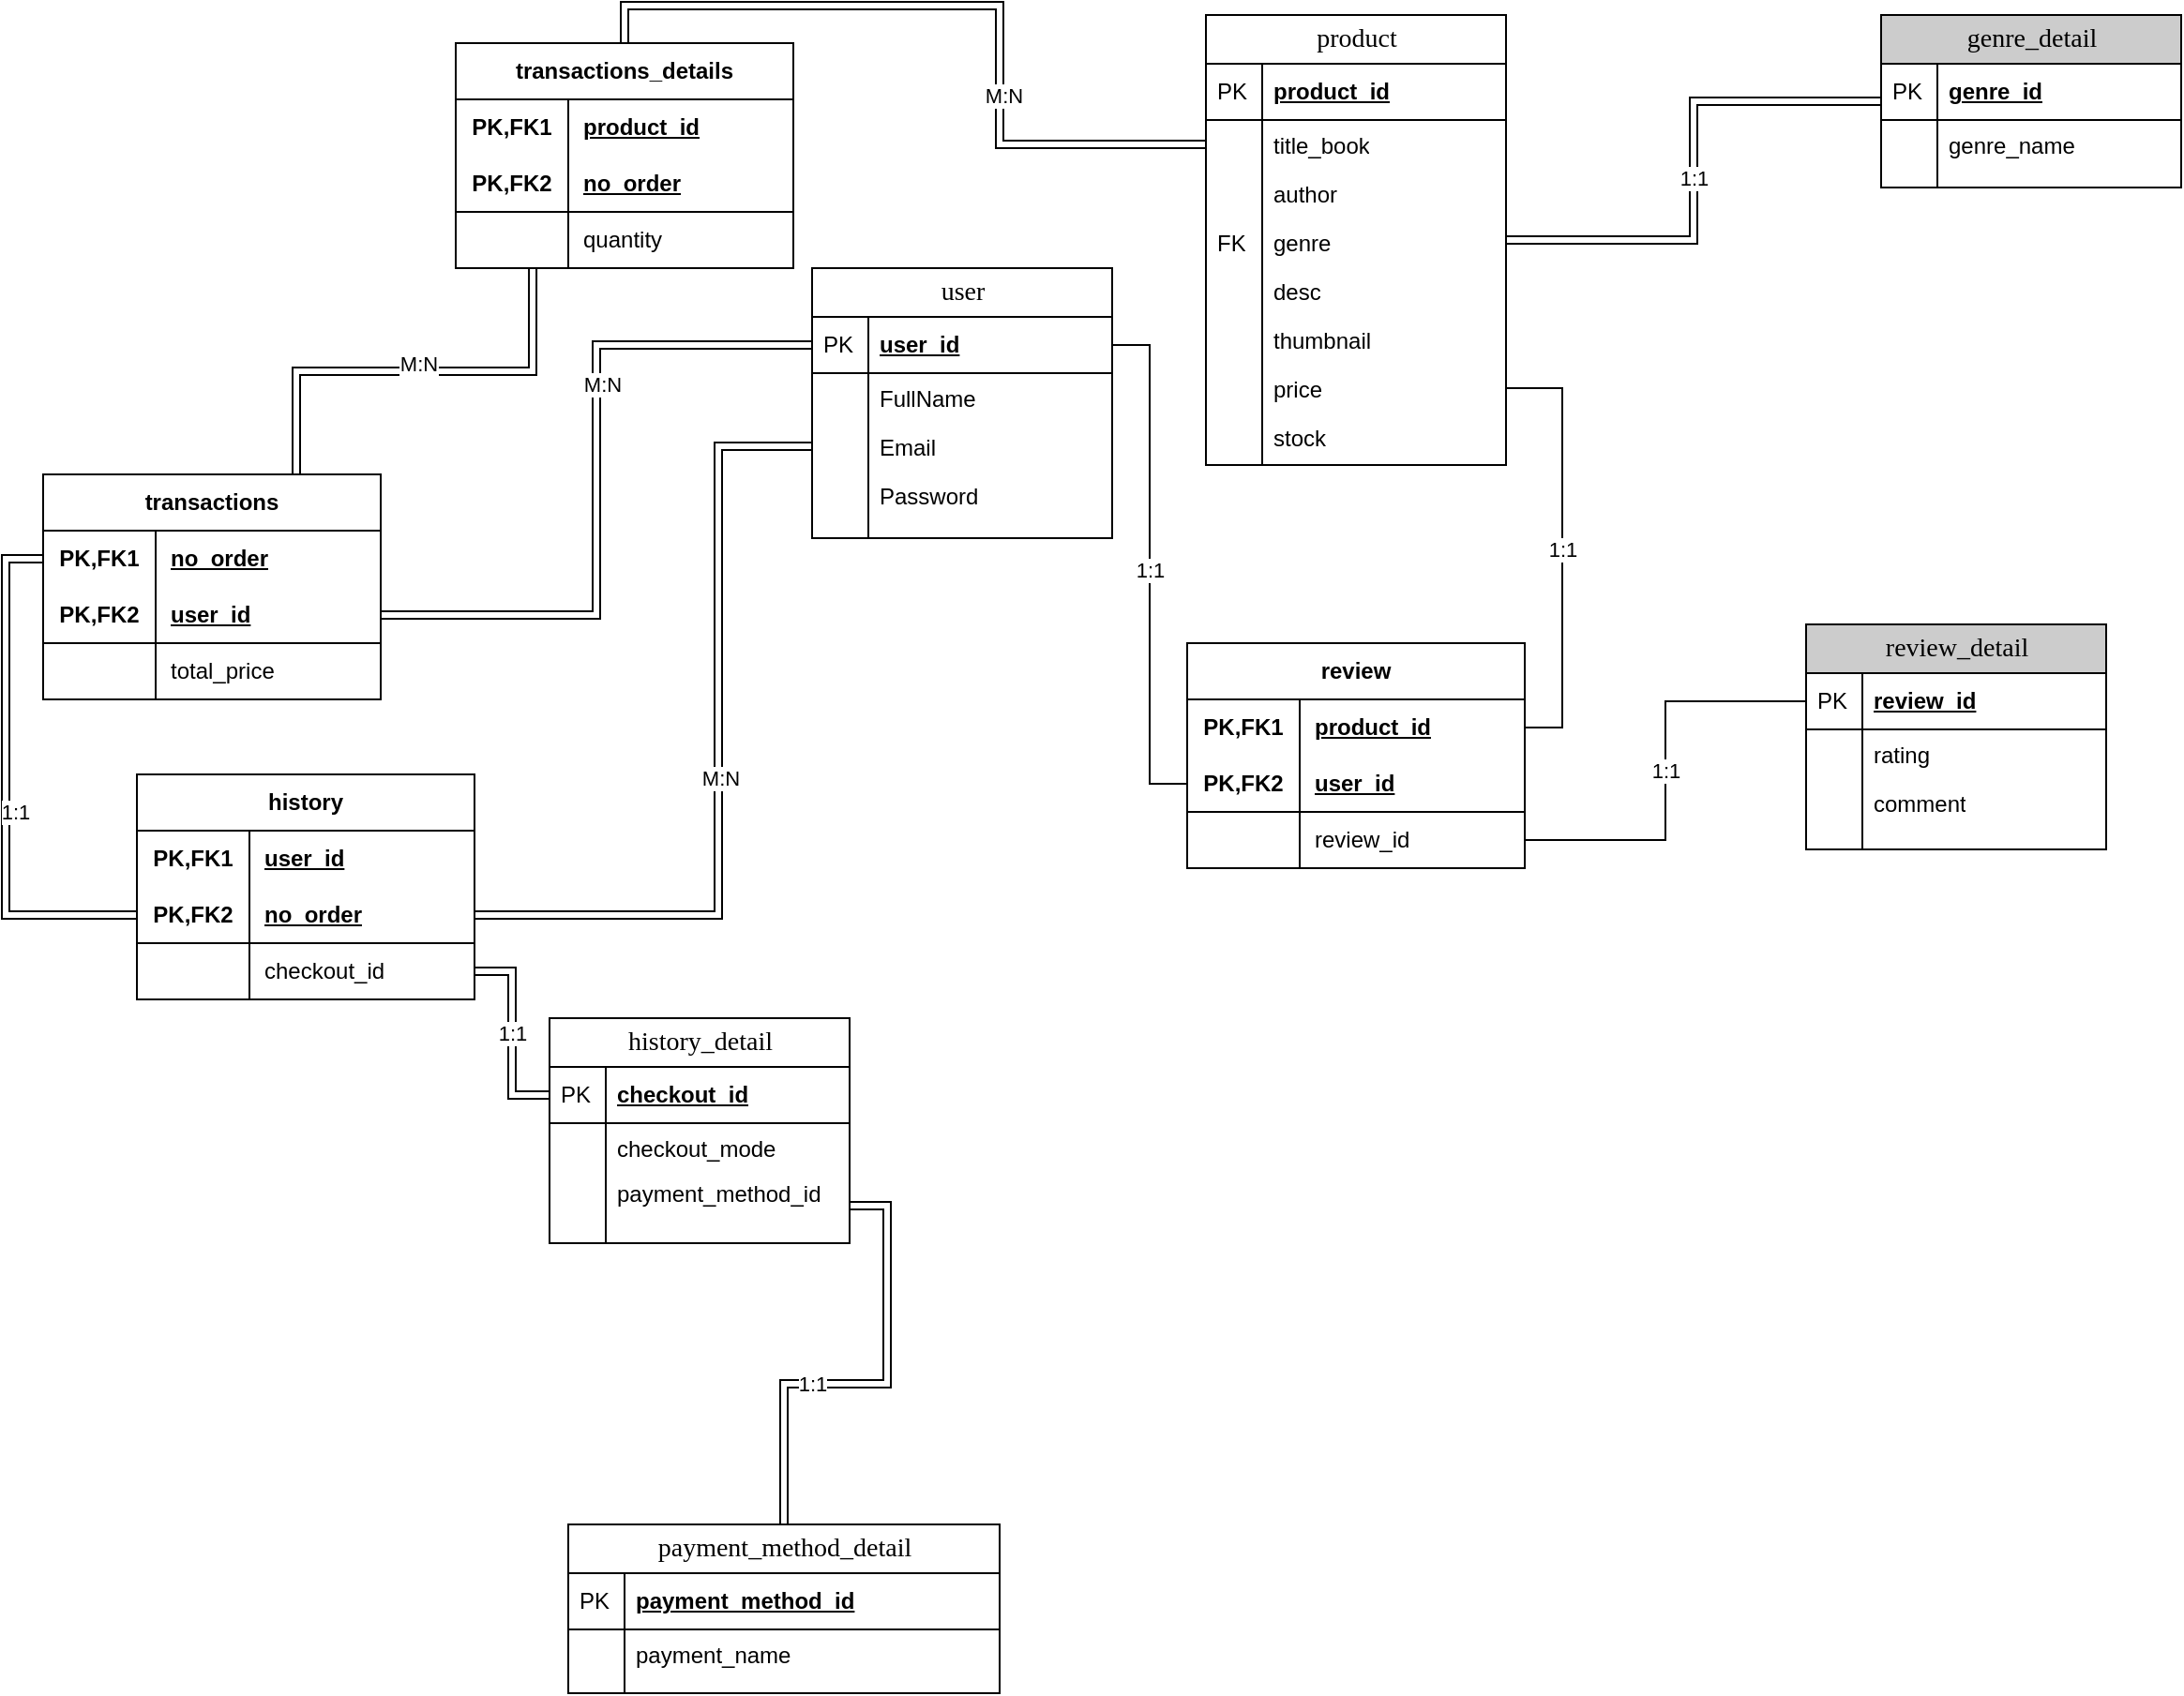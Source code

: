 <mxfile version="21.3.0" type="github">
  <diagram name="Page-1" id="e56a1550-8fbb-45ad-956c-1786394a9013">
    <mxGraphModel dx="1434" dy="796" grid="1" gridSize="10" guides="1" tooltips="1" connect="1" arrows="1" fold="1" page="1" pageScale="1" pageWidth="1654" pageHeight="1169" background="none" math="0" shadow="0">
      <root>
        <mxCell id="0" />
        <mxCell id="1" parent="0" />
        <mxCell id="2e49270ec7c68f3f-80" value="user" style="swimlane;html=1;fontStyle=0;childLayout=stackLayout;horizontal=1;startSize=26;fillColor=#FFFFFF;horizontalStack=0;resizeParent=1;resizeLast=0;collapsible=1;marginBottom=0;swimlaneFillColor=#ffffff;align=center;rounded=0;shadow=0;comic=0;labelBackgroundColor=none;strokeWidth=1;fontFamily=Verdana;fontSize=14" parent="1" vertex="1">
          <mxGeometry x="500" y="260" width="160" height="144" as="geometry">
            <mxRectangle x="60" y="220" width="70" height="30" as="alternateBounds" />
          </mxGeometry>
        </mxCell>
        <mxCell id="2e49270ec7c68f3f-81" value="user_id" style="shape=partialRectangle;top=0;left=0;right=0;bottom=1;html=1;align=left;verticalAlign=middle;fillColor=none;spacingLeft=34;spacingRight=4;whiteSpace=wrap;overflow=hidden;rotatable=0;points=[[0,0.5],[1,0.5]];portConstraint=eastwest;dropTarget=0;fontStyle=5;" parent="2e49270ec7c68f3f-80" vertex="1">
          <mxGeometry y="26" width="160" height="30" as="geometry" />
        </mxCell>
        <mxCell id="2e49270ec7c68f3f-82" value="PK" style="shape=partialRectangle;top=0;left=0;bottom=0;html=1;fillColor=none;align=left;verticalAlign=middle;spacingLeft=4;spacingRight=4;whiteSpace=wrap;overflow=hidden;rotatable=0;points=[];portConstraint=eastwest;part=1;" parent="2e49270ec7c68f3f-81" vertex="1" connectable="0">
          <mxGeometry width="30" height="30" as="geometry" />
        </mxCell>
        <mxCell id="2e49270ec7c68f3f-83" value="FullName" style="shape=partialRectangle;top=0;left=0;right=0;bottom=0;html=1;align=left;verticalAlign=top;fillColor=none;spacingLeft=34;spacingRight=4;whiteSpace=wrap;overflow=hidden;rotatable=0;points=[[0,0.5],[1,0.5]];portConstraint=eastwest;dropTarget=0;" parent="2e49270ec7c68f3f-80" vertex="1">
          <mxGeometry y="56" width="160" height="26" as="geometry" />
        </mxCell>
        <mxCell id="2e49270ec7c68f3f-84" value="" style="shape=partialRectangle;top=0;left=0;bottom=0;html=1;fillColor=none;align=left;verticalAlign=top;spacingLeft=4;spacingRight=4;whiteSpace=wrap;overflow=hidden;rotatable=0;points=[];portConstraint=eastwest;part=1;" parent="2e49270ec7c68f3f-83" vertex="1" connectable="0">
          <mxGeometry width="30" height="26" as="geometry" />
        </mxCell>
        <mxCell id="2e49270ec7c68f3f-85" value="Email" style="shape=partialRectangle;top=0;left=0;right=0;bottom=0;html=1;align=left;verticalAlign=top;fillColor=none;spacingLeft=34;spacingRight=4;whiteSpace=wrap;overflow=hidden;rotatable=0;points=[[0,0.5],[1,0.5]];portConstraint=eastwest;dropTarget=0;" parent="2e49270ec7c68f3f-80" vertex="1">
          <mxGeometry y="82" width="160" height="26" as="geometry" />
        </mxCell>
        <mxCell id="2e49270ec7c68f3f-86" value="" style="shape=partialRectangle;top=0;left=0;bottom=0;html=1;fillColor=none;align=left;verticalAlign=top;spacingLeft=4;spacingRight=4;whiteSpace=wrap;overflow=hidden;rotatable=0;points=[];portConstraint=eastwest;part=1;" parent="2e49270ec7c68f3f-85" vertex="1" connectable="0">
          <mxGeometry width="30" height="26" as="geometry" />
        </mxCell>
        <mxCell id="2e49270ec7c68f3f-87" value="Password" style="shape=partialRectangle;top=0;left=0;right=0;bottom=0;html=1;align=left;verticalAlign=top;fillColor=none;spacingLeft=34;spacingRight=4;whiteSpace=wrap;overflow=hidden;rotatable=0;points=[[0,0.5],[1,0.5]];portConstraint=eastwest;dropTarget=0;" parent="2e49270ec7c68f3f-80" vertex="1">
          <mxGeometry y="108" width="160" height="26" as="geometry" />
        </mxCell>
        <mxCell id="2e49270ec7c68f3f-88" value="" style="shape=partialRectangle;top=0;left=0;bottom=0;html=1;fillColor=none;align=left;verticalAlign=top;spacingLeft=4;spacingRight=4;whiteSpace=wrap;overflow=hidden;rotatable=0;points=[];portConstraint=eastwest;part=1;" parent="2e49270ec7c68f3f-87" vertex="1" connectable="0">
          <mxGeometry width="30" height="26" as="geometry" />
        </mxCell>
        <mxCell id="2e49270ec7c68f3f-89" value="" style="shape=partialRectangle;top=0;left=0;right=0;bottom=0;html=1;align=left;verticalAlign=top;fillColor=none;spacingLeft=34;spacingRight=4;whiteSpace=wrap;overflow=hidden;rotatable=0;points=[[0,0.5],[1,0.5]];portConstraint=eastwest;dropTarget=0;" parent="2e49270ec7c68f3f-80" vertex="1">
          <mxGeometry y="134" width="160" height="10" as="geometry" />
        </mxCell>
        <mxCell id="2e49270ec7c68f3f-90" value="" style="shape=partialRectangle;top=0;left=0;bottom=0;html=1;fillColor=none;align=left;verticalAlign=top;spacingLeft=4;spacingRight=4;whiteSpace=wrap;overflow=hidden;rotatable=0;points=[];portConstraint=eastwest;part=1;" parent="2e49270ec7c68f3f-89" vertex="1" connectable="0">
          <mxGeometry width="30" height="10" as="geometry" />
        </mxCell>
        <mxCell id="NCxB6Pmpi0R0k04pM8CK-123" style="edgeStyle=orthogonalEdgeStyle;rounded=0;orthogonalLoop=1;jettySize=auto;html=1;exitX=1;exitY=0.5;exitDx=0;exitDy=0;entryX=0;entryY=0.5;entryDx=0;entryDy=0;shape=link;" parent="1" source="NCxB6Pmpi0R0k04pM8CK-93" target="NCxB6Pmpi0R0k04pM8CK-112" edge="1">
          <mxGeometry relative="1" as="geometry" />
        </mxCell>
        <mxCell id="NCxB6Pmpi0R0k04pM8CK-124" value="1:1" style="edgeLabel;html=1;align=center;verticalAlign=middle;resizable=0;points=[];" parent="NCxB6Pmpi0R0k04pM8CK-123" vertex="1" connectable="0">
          <mxGeometry x="-0.324" y="-2" relative="1" as="geometry">
            <mxPoint x="7" y="-35" as="offset" />
          </mxGeometry>
        </mxCell>
        <mxCell id="NCxB6Pmpi0R0k04pM8CK-93" value="product" style="swimlane;html=1;fontStyle=0;childLayout=stackLayout;horizontal=1;startSize=26;fillColor=#FFFFFF;horizontalStack=0;resizeParent=1;resizeLast=0;collapsible=1;marginBottom=0;swimlaneFillColor=#ffffff;align=center;rounded=0;shadow=0;comic=0;labelBackgroundColor=none;strokeWidth=1;fontFamily=Verdana;fontSize=14" parent="1" vertex="1">
          <mxGeometry x="710" y="125" width="160" height="240" as="geometry">
            <mxRectangle x="350" y="30" width="70" height="30" as="alternateBounds" />
          </mxGeometry>
        </mxCell>
        <mxCell id="NCxB6Pmpi0R0k04pM8CK-94" value="product_id" style="shape=partialRectangle;top=0;left=0;right=0;bottom=1;html=1;align=left;verticalAlign=middle;fillColor=none;spacingLeft=34;spacingRight=4;whiteSpace=wrap;overflow=hidden;rotatable=0;points=[[0,0.5],[1,0.5]];portConstraint=eastwest;dropTarget=0;fontStyle=5;" parent="NCxB6Pmpi0R0k04pM8CK-93" vertex="1">
          <mxGeometry y="26" width="160" height="30" as="geometry" />
        </mxCell>
        <mxCell id="NCxB6Pmpi0R0k04pM8CK-95" value="PK" style="shape=partialRectangle;top=0;left=0;bottom=0;html=1;fillColor=none;align=left;verticalAlign=middle;spacingLeft=4;spacingRight=4;whiteSpace=wrap;overflow=hidden;rotatable=0;points=[];portConstraint=eastwest;part=1;" parent="NCxB6Pmpi0R0k04pM8CK-94" vertex="1" connectable="0">
          <mxGeometry width="30" height="30" as="geometry" />
        </mxCell>
        <mxCell id="NCxB6Pmpi0R0k04pM8CK-96" value="title_book" style="shape=partialRectangle;top=0;left=0;right=0;bottom=0;html=1;align=left;verticalAlign=top;fillColor=none;spacingLeft=34;spacingRight=4;whiteSpace=wrap;overflow=hidden;rotatable=0;points=[[0,0.5],[1,0.5]];portConstraint=eastwest;dropTarget=0;" parent="NCxB6Pmpi0R0k04pM8CK-93" vertex="1">
          <mxGeometry y="56" width="160" height="26" as="geometry" />
        </mxCell>
        <mxCell id="NCxB6Pmpi0R0k04pM8CK-97" value="" style="shape=partialRectangle;top=0;left=0;bottom=0;html=1;fillColor=none;align=left;verticalAlign=top;spacingLeft=4;spacingRight=4;whiteSpace=wrap;overflow=hidden;rotatable=0;points=[];portConstraint=eastwest;part=1;" parent="NCxB6Pmpi0R0k04pM8CK-96" vertex="1" connectable="0">
          <mxGeometry width="30" height="26" as="geometry" />
        </mxCell>
        <mxCell id="NCxB6Pmpi0R0k04pM8CK-98" value="author" style="shape=partialRectangle;top=0;left=0;right=0;bottom=0;html=1;align=left;verticalAlign=top;fillColor=none;spacingLeft=34;spacingRight=4;whiteSpace=wrap;overflow=hidden;rotatable=0;points=[[0,0.5],[1,0.5]];portConstraint=eastwest;dropTarget=0;" parent="NCxB6Pmpi0R0k04pM8CK-93" vertex="1">
          <mxGeometry y="82" width="160" height="26" as="geometry" />
        </mxCell>
        <mxCell id="NCxB6Pmpi0R0k04pM8CK-99" value="" style="shape=partialRectangle;top=0;left=0;bottom=0;html=1;fillColor=none;align=left;verticalAlign=top;spacingLeft=4;spacingRight=4;whiteSpace=wrap;overflow=hidden;rotatable=0;points=[];portConstraint=eastwest;part=1;" parent="NCxB6Pmpi0R0k04pM8CK-98" vertex="1" connectable="0">
          <mxGeometry width="30" height="26" as="geometry" />
        </mxCell>
        <mxCell id="NCxB6Pmpi0R0k04pM8CK-100" value="genre" style="shape=partialRectangle;top=0;left=0;right=0;bottom=0;html=1;align=left;verticalAlign=top;fillColor=none;spacingLeft=34;spacingRight=4;whiteSpace=wrap;overflow=hidden;rotatable=0;points=[[0,0.5],[1,0.5]];portConstraint=eastwest;dropTarget=0;" parent="NCxB6Pmpi0R0k04pM8CK-93" vertex="1">
          <mxGeometry y="108" width="160" height="26" as="geometry" />
        </mxCell>
        <mxCell id="NCxB6Pmpi0R0k04pM8CK-101" value="FK" style="shape=partialRectangle;top=0;left=0;bottom=0;html=1;fillColor=none;align=left;verticalAlign=top;spacingLeft=4;spacingRight=4;whiteSpace=wrap;overflow=hidden;rotatable=0;points=[];portConstraint=eastwest;part=1;" parent="NCxB6Pmpi0R0k04pM8CK-100" vertex="1" connectable="0">
          <mxGeometry width="30" height="26" as="geometry" />
        </mxCell>
        <mxCell id="NCxB6Pmpi0R0k04pM8CK-104" value="desc" style="shape=partialRectangle;top=0;left=0;right=0;bottom=0;html=1;align=left;verticalAlign=top;fillColor=none;spacingLeft=34;spacingRight=4;whiteSpace=wrap;overflow=hidden;rotatable=0;points=[[0,0.5],[1,0.5]];portConstraint=eastwest;dropTarget=0;" parent="NCxB6Pmpi0R0k04pM8CK-93" vertex="1">
          <mxGeometry y="134" width="160" height="26" as="geometry" />
        </mxCell>
        <mxCell id="NCxB6Pmpi0R0k04pM8CK-105" value="" style="shape=partialRectangle;top=0;left=0;bottom=0;html=1;fillColor=none;align=left;verticalAlign=top;spacingLeft=4;spacingRight=4;whiteSpace=wrap;overflow=hidden;rotatable=0;points=[];portConstraint=eastwest;part=1;" parent="NCxB6Pmpi0R0k04pM8CK-104" vertex="1" connectable="0">
          <mxGeometry width="30" height="26" as="geometry" />
        </mxCell>
        <mxCell id="NCxB6Pmpi0R0k04pM8CK-106" value="thumbnail" style="shape=partialRectangle;top=0;left=0;right=0;bottom=0;html=1;align=left;verticalAlign=top;fillColor=none;spacingLeft=34;spacingRight=4;whiteSpace=wrap;overflow=hidden;rotatable=0;points=[[0,0.5],[1,0.5]];portConstraint=eastwest;dropTarget=0;" parent="NCxB6Pmpi0R0k04pM8CK-93" vertex="1">
          <mxGeometry y="160" width="160" height="26" as="geometry" />
        </mxCell>
        <mxCell id="NCxB6Pmpi0R0k04pM8CK-107" value="" style="shape=partialRectangle;top=0;left=0;bottom=0;html=1;fillColor=none;align=left;verticalAlign=top;spacingLeft=4;spacingRight=4;whiteSpace=wrap;overflow=hidden;rotatable=0;points=[];portConstraint=eastwest;part=1;" parent="NCxB6Pmpi0R0k04pM8CK-106" vertex="1" connectable="0">
          <mxGeometry width="30" height="26" as="geometry" />
        </mxCell>
        <mxCell id="NCxB6Pmpi0R0k04pM8CK-108" value="price" style="shape=partialRectangle;top=0;left=0;right=0;bottom=0;html=1;align=left;verticalAlign=top;fillColor=none;spacingLeft=34;spacingRight=4;whiteSpace=wrap;overflow=hidden;rotatable=0;points=[[0,0.5],[1,0.5]];portConstraint=eastwest;dropTarget=0;" parent="NCxB6Pmpi0R0k04pM8CK-93" vertex="1">
          <mxGeometry y="186" width="160" height="26" as="geometry" />
        </mxCell>
        <mxCell id="NCxB6Pmpi0R0k04pM8CK-109" value="" style="shape=partialRectangle;top=0;left=0;bottom=0;html=1;fillColor=none;align=left;verticalAlign=top;spacingLeft=4;spacingRight=4;whiteSpace=wrap;overflow=hidden;rotatable=0;points=[];portConstraint=eastwest;part=1;" parent="NCxB6Pmpi0R0k04pM8CK-108" vertex="1" connectable="0">
          <mxGeometry width="30" height="26" as="geometry" />
        </mxCell>
        <mxCell id="NCxB6Pmpi0R0k04pM8CK-110" value="stock" style="shape=partialRectangle;top=0;left=0;right=0;bottom=0;html=1;align=left;verticalAlign=top;fillColor=none;spacingLeft=34;spacingRight=4;whiteSpace=wrap;overflow=hidden;rotatable=0;points=[[0,0.5],[1,0.5]];portConstraint=eastwest;dropTarget=0;" parent="NCxB6Pmpi0R0k04pM8CK-93" vertex="1">
          <mxGeometry y="212" width="160" height="26" as="geometry" />
        </mxCell>
        <mxCell id="NCxB6Pmpi0R0k04pM8CK-111" value="" style="shape=partialRectangle;top=0;left=0;bottom=0;html=1;fillColor=none;align=left;verticalAlign=top;spacingLeft=4;spacingRight=4;whiteSpace=wrap;overflow=hidden;rotatable=0;points=[];portConstraint=eastwest;part=1;" parent="NCxB6Pmpi0R0k04pM8CK-110" vertex="1" connectable="0">
          <mxGeometry width="30" height="26" as="geometry" />
        </mxCell>
        <mxCell id="NCxB6Pmpi0R0k04pM8CK-102" value="" style="shape=partialRectangle;top=0;left=0;right=0;bottom=0;html=1;align=left;verticalAlign=top;fillColor=none;spacingLeft=34;spacingRight=4;whiteSpace=wrap;overflow=hidden;rotatable=0;points=[[0,0.5],[1,0.5]];portConstraint=eastwest;dropTarget=0;" parent="NCxB6Pmpi0R0k04pM8CK-93" vertex="1">
          <mxGeometry y="238" width="160" height="2" as="geometry" />
        </mxCell>
        <mxCell id="NCxB6Pmpi0R0k04pM8CK-103" value="" style="shape=partialRectangle;top=0;left=0;bottom=0;html=1;fillColor=none;align=left;verticalAlign=top;spacingLeft=4;spacingRight=4;whiteSpace=wrap;overflow=hidden;rotatable=0;points=[];portConstraint=eastwest;part=1;" parent="NCxB6Pmpi0R0k04pM8CK-102" vertex="1" connectable="0">
          <mxGeometry width="30" height="2.0" as="geometry" />
        </mxCell>
        <mxCell id="NCxB6Pmpi0R0k04pM8CK-112" value="genre_detail" style="swimlane;html=1;fontStyle=0;childLayout=stackLayout;horizontal=1;startSize=26;fillColor=#CCCCCC;horizontalStack=0;resizeParent=1;resizeLast=0;collapsible=1;marginBottom=0;swimlaneFillColor=#ffffff;align=center;rounded=0;shadow=0;comic=0;labelBackgroundColor=none;strokeWidth=1;fontFamily=Verdana;fontSize=14" parent="1" vertex="1">
          <mxGeometry x="1070" y="125" width="160" height="92" as="geometry">
            <mxRectangle x="710" y="30" width="160" height="30" as="alternateBounds" />
          </mxGeometry>
        </mxCell>
        <mxCell id="NCxB6Pmpi0R0k04pM8CK-113" value="genre_id" style="shape=partialRectangle;top=0;left=0;right=0;bottom=1;html=1;align=left;verticalAlign=middle;fillColor=none;spacingLeft=34;spacingRight=4;whiteSpace=wrap;overflow=hidden;rotatable=0;points=[[0,0.5],[1,0.5]];portConstraint=eastwest;dropTarget=0;fontStyle=5;" parent="NCxB6Pmpi0R0k04pM8CK-112" vertex="1">
          <mxGeometry y="26" width="160" height="30" as="geometry" />
        </mxCell>
        <mxCell id="NCxB6Pmpi0R0k04pM8CK-114" value="PK" style="shape=partialRectangle;top=0;left=0;bottom=0;html=1;fillColor=none;align=left;verticalAlign=middle;spacingLeft=4;spacingRight=4;whiteSpace=wrap;overflow=hidden;rotatable=0;points=[];portConstraint=eastwest;part=1;" parent="NCxB6Pmpi0R0k04pM8CK-113" vertex="1" connectable="0">
          <mxGeometry width="30" height="30" as="geometry" />
        </mxCell>
        <mxCell id="NCxB6Pmpi0R0k04pM8CK-115" value="genre_name" style="shape=partialRectangle;top=0;left=0;right=0;bottom=0;html=1;align=left;verticalAlign=top;fillColor=none;spacingLeft=34;spacingRight=4;whiteSpace=wrap;overflow=hidden;rotatable=0;points=[[0,0.5],[1,0.5]];portConstraint=eastwest;dropTarget=0;" parent="NCxB6Pmpi0R0k04pM8CK-112" vertex="1">
          <mxGeometry y="56" width="160" height="26" as="geometry" />
        </mxCell>
        <mxCell id="NCxB6Pmpi0R0k04pM8CK-116" value="" style="shape=partialRectangle;top=0;left=0;bottom=0;html=1;fillColor=none;align=left;verticalAlign=top;spacingLeft=4;spacingRight=4;whiteSpace=wrap;overflow=hidden;rotatable=0;points=[];portConstraint=eastwest;part=1;" parent="NCxB6Pmpi0R0k04pM8CK-115" vertex="1" connectable="0">
          <mxGeometry width="30" height="26" as="geometry" />
        </mxCell>
        <mxCell id="NCxB6Pmpi0R0k04pM8CK-121" value="" style="shape=partialRectangle;top=0;left=0;right=0;bottom=0;html=1;align=left;verticalAlign=top;fillColor=none;spacingLeft=34;spacingRight=4;whiteSpace=wrap;overflow=hidden;rotatable=0;points=[[0,0.5],[1,0.5]];portConstraint=eastwest;dropTarget=0;" parent="NCxB6Pmpi0R0k04pM8CK-112" vertex="1">
          <mxGeometry y="82" width="160" height="10" as="geometry" />
        </mxCell>
        <mxCell id="NCxB6Pmpi0R0k04pM8CK-122" value="" style="shape=partialRectangle;top=0;left=0;bottom=0;html=1;fillColor=none;align=left;verticalAlign=top;spacingLeft=4;spacingRight=4;whiteSpace=wrap;overflow=hidden;rotatable=0;points=[];portConstraint=eastwest;part=1;" parent="NCxB6Pmpi0R0k04pM8CK-121" vertex="1" connectable="0">
          <mxGeometry width="30" height="10" as="geometry" />
        </mxCell>
        <mxCell id="NCxB6Pmpi0R0k04pM8CK-249" style="edgeStyle=orthogonalEdgeStyle;rounded=0;orthogonalLoop=1;jettySize=auto;html=1;exitX=0.75;exitY=0;exitDx=0;exitDy=0;entryX=0.228;entryY=1;entryDx=0;entryDy=0;entryPerimeter=0;shape=link;" parent="1" source="NCxB6Pmpi0R0k04pM8CK-138" target="NCxB6Pmpi0R0k04pM8CK-158" edge="1">
          <mxGeometry relative="1" as="geometry" />
        </mxCell>
        <mxCell id="NCxB6Pmpi0R0k04pM8CK-253" value="M:N" style="edgeLabel;html=1;align=center;verticalAlign=middle;resizable=0;points=[];" parent="NCxB6Pmpi0R0k04pM8CK-249" vertex="1" connectable="0">
          <mxGeometry x="0.305" y="-2" relative="1" as="geometry">
            <mxPoint x="-34" y="-6" as="offset" />
          </mxGeometry>
        </mxCell>
        <mxCell id="NCxB6Pmpi0R0k04pM8CK-138" value="transactions" style="shape=table;startSize=30;container=1;collapsible=1;childLayout=tableLayout;fixedRows=1;rowLines=0;fontStyle=1;align=center;resizeLast=1;html=1;whiteSpace=wrap;" parent="1" vertex="1">
          <mxGeometry x="90" y="370" width="180" height="120" as="geometry" />
        </mxCell>
        <mxCell id="NCxB6Pmpi0R0k04pM8CK-139" value="" style="shape=tableRow;horizontal=0;startSize=0;swimlaneHead=0;swimlaneBody=0;fillColor=none;collapsible=0;dropTarget=0;points=[[0,0.5],[1,0.5]];portConstraint=eastwest;top=0;left=0;right=0;bottom=0;html=1;" parent="NCxB6Pmpi0R0k04pM8CK-138" vertex="1">
          <mxGeometry y="30" width="180" height="30" as="geometry" />
        </mxCell>
        <mxCell id="NCxB6Pmpi0R0k04pM8CK-140" value="PK,FK1" style="shape=partialRectangle;connectable=0;fillColor=none;top=0;left=0;bottom=0;right=0;fontStyle=1;overflow=hidden;html=1;whiteSpace=wrap;" parent="NCxB6Pmpi0R0k04pM8CK-139" vertex="1">
          <mxGeometry width="60" height="30" as="geometry">
            <mxRectangle width="60" height="30" as="alternateBounds" />
          </mxGeometry>
        </mxCell>
        <mxCell id="NCxB6Pmpi0R0k04pM8CK-141" value="no_order" style="shape=partialRectangle;connectable=0;fillColor=none;top=0;left=0;bottom=0;right=0;align=left;spacingLeft=6;fontStyle=5;overflow=hidden;html=1;whiteSpace=wrap;" parent="NCxB6Pmpi0R0k04pM8CK-139" vertex="1">
          <mxGeometry x="60" width="120" height="30" as="geometry">
            <mxRectangle width="120" height="30" as="alternateBounds" />
          </mxGeometry>
        </mxCell>
        <mxCell id="NCxB6Pmpi0R0k04pM8CK-142" value="" style="shape=tableRow;horizontal=0;startSize=0;swimlaneHead=0;swimlaneBody=0;fillColor=none;collapsible=0;dropTarget=0;points=[[0,0.5],[1,0.5]];portConstraint=eastwest;top=0;left=0;right=0;bottom=1;html=1;" parent="NCxB6Pmpi0R0k04pM8CK-138" vertex="1">
          <mxGeometry y="60" width="180" height="30" as="geometry" />
        </mxCell>
        <mxCell id="NCxB6Pmpi0R0k04pM8CK-143" value="PK,FK2" style="shape=partialRectangle;connectable=0;fillColor=none;top=0;left=0;bottom=0;right=0;fontStyle=1;overflow=hidden;html=1;whiteSpace=wrap;" parent="NCxB6Pmpi0R0k04pM8CK-142" vertex="1">
          <mxGeometry width="60" height="30" as="geometry">
            <mxRectangle width="60" height="30" as="alternateBounds" />
          </mxGeometry>
        </mxCell>
        <mxCell id="NCxB6Pmpi0R0k04pM8CK-144" value="user_id" style="shape=partialRectangle;connectable=0;fillColor=none;top=0;left=0;bottom=0;right=0;align=left;spacingLeft=6;fontStyle=5;overflow=hidden;html=1;whiteSpace=wrap;" parent="NCxB6Pmpi0R0k04pM8CK-142" vertex="1">
          <mxGeometry x="60" width="120" height="30" as="geometry">
            <mxRectangle width="120" height="30" as="alternateBounds" />
          </mxGeometry>
        </mxCell>
        <mxCell id="NCxB6Pmpi0R0k04pM8CK-145" value="" style="shape=tableRow;horizontal=0;startSize=0;swimlaneHead=0;swimlaneBody=0;fillColor=none;collapsible=0;dropTarget=0;points=[[0,0.5],[1,0.5]];portConstraint=eastwest;top=0;left=0;right=0;bottom=0;html=1;" parent="NCxB6Pmpi0R0k04pM8CK-138" vertex="1">
          <mxGeometry y="90" width="180" height="30" as="geometry" />
        </mxCell>
        <mxCell id="NCxB6Pmpi0R0k04pM8CK-146" value="" style="shape=partialRectangle;connectable=0;fillColor=none;top=0;left=0;bottom=0;right=0;editable=1;overflow=hidden;html=1;whiteSpace=wrap;" parent="NCxB6Pmpi0R0k04pM8CK-145" vertex="1">
          <mxGeometry width="60" height="30" as="geometry">
            <mxRectangle width="60" height="30" as="alternateBounds" />
          </mxGeometry>
        </mxCell>
        <mxCell id="NCxB6Pmpi0R0k04pM8CK-147" value="total_price" style="shape=partialRectangle;connectable=0;fillColor=none;top=0;left=0;bottom=0;right=0;align=left;spacingLeft=6;overflow=hidden;html=1;whiteSpace=wrap;" parent="NCxB6Pmpi0R0k04pM8CK-145" vertex="1">
          <mxGeometry x="60" width="120" height="30" as="geometry">
            <mxRectangle width="120" height="30" as="alternateBounds" />
          </mxGeometry>
        </mxCell>
        <mxCell id="NCxB6Pmpi0R0k04pM8CK-151" value="transactions_details" style="shape=table;startSize=30;container=1;collapsible=1;childLayout=tableLayout;fixedRows=1;rowLines=0;fontStyle=1;align=center;resizeLast=1;html=1;whiteSpace=wrap;" parent="1" vertex="1">
          <mxGeometry x="310" y="140" width="180" height="120" as="geometry" />
        </mxCell>
        <mxCell id="NCxB6Pmpi0R0k04pM8CK-152" value="" style="shape=tableRow;horizontal=0;startSize=0;swimlaneHead=0;swimlaneBody=0;fillColor=none;collapsible=0;dropTarget=0;points=[[0,0.5],[1,0.5]];portConstraint=eastwest;top=0;left=0;right=0;bottom=0;html=1;" parent="NCxB6Pmpi0R0k04pM8CK-151" vertex="1">
          <mxGeometry y="30" width="180" height="30" as="geometry" />
        </mxCell>
        <mxCell id="NCxB6Pmpi0R0k04pM8CK-153" value="PK,FK1" style="shape=partialRectangle;connectable=0;fillColor=none;top=0;left=0;bottom=0;right=0;fontStyle=1;overflow=hidden;html=1;whiteSpace=wrap;" parent="NCxB6Pmpi0R0k04pM8CK-152" vertex="1">
          <mxGeometry width="60" height="30" as="geometry">
            <mxRectangle width="60" height="30" as="alternateBounds" />
          </mxGeometry>
        </mxCell>
        <mxCell id="NCxB6Pmpi0R0k04pM8CK-154" value="product_id" style="shape=partialRectangle;connectable=0;fillColor=none;top=0;left=0;bottom=0;right=0;align=left;spacingLeft=6;fontStyle=5;overflow=hidden;html=1;whiteSpace=wrap;" parent="NCxB6Pmpi0R0k04pM8CK-152" vertex="1">
          <mxGeometry x="60" width="120" height="30" as="geometry">
            <mxRectangle width="120" height="30" as="alternateBounds" />
          </mxGeometry>
        </mxCell>
        <mxCell id="NCxB6Pmpi0R0k04pM8CK-155" value="" style="shape=tableRow;horizontal=0;startSize=0;swimlaneHead=0;swimlaneBody=0;fillColor=none;collapsible=0;dropTarget=0;points=[[0,0.5],[1,0.5]];portConstraint=eastwest;top=0;left=0;right=0;bottom=1;html=1;" parent="NCxB6Pmpi0R0k04pM8CK-151" vertex="1">
          <mxGeometry y="60" width="180" height="30" as="geometry" />
        </mxCell>
        <mxCell id="NCxB6Pmpi0R0k04pM8CK-156" value="PK,FK2" style="shape=partialRectangle;connectable=0;fillColor=none;top=0;left=0;bottom=0;right=0;fontStyle=1;overflow=hidden;html=1;whiteSpace=wrap;" parent="NCxB6Pmpi0R0k04pM8CK-155" vertex="1">
          <mxGeometry width="60" height="30" as="geometry">
            <mxRectangle width="60" height="30" as="alternateBounds" />
          </mxGeometry>
        </mxCell>
        <mxCell id="NCxB6Pmpi0R0k04pM8CK-157" value="no_order" style="shape=partialRectangle;connectable=0;fillColor=none;top=0;left=0;bottom=0;right=0;align=left;spacingLeft=6;fontStyle=5;overflow=hidden;html=1;whiteSpace=wrap;" parent="NCxB6Pmpi0R0k04pM8CK-155" vertex="1">
          <mxGeometry x="60" width="120" height="30" as="geometry">
            <mxRectangle width="120" height="30" as="alternateBounds" />
          </mxGeometry>
        </mxCell>
        <mxCell id="NCxB6Pmpi0R0k04pM8CK-158" value="" style="shape=tableRow;horizontal=0;startSize=0;swimlaneHead=0;swimlaneBody=0;fillColor=none;collapsible=0;dropTarget=0;points=[[0,0.5],[1,0.5]];portConstraint=eastwest;top=0;left=0;right=0;bottom=0;html=1;" parent="NCxB6Pmpi0R0k04pM8CK-151" vertex="1">
          <mxGeometry y="90" width="180" height="30" as="geometry" />
        </mxCell>
        <mxCell id="NCxB6Pmpi0R0k04pM8CK-159" value="" style="shape=partialRectangle;connectable=0;fillColor=none;top=0;left=0;bottom=0;right=0;editable=1;overflow=hidden;html=1;whiteSpace=wrap;" parent="NCxB6Pmpi0R0k04pM8CK-158" vertex="1">
          <mxGeometry width="60" height="30" as="geometry">
            <mxRectangle width="60" height="30" as="alternateBounds" />
          </mxGeometry>
        </mxCell>
        <mxCell id="NCxB6Pmpi0R0k04pM8CK-160" value="quantity" style="shape=partialRectangle;connectable=0;fillColor=none;top=0;left=0;bottom=0;right=0;align=left;spacingLeft=6;overflow=hidden;html=1;whiteSpace=wrap;" parent="NCxB6Pmpi0R0k04pM8CK-158" vertex="1">
          <mxGeometry x="60" width="120" height="30" as="geometry">
            <mxRectangle width="120" height="30" as="alternateBounds" />
          </mxGeometry>
        </mxCell>
        <mxCell id="NCxB6Pmpi0R0k04pM8CK-164" value="review" style="shape=table;startSize=30;container=1;collapsible=1;childLayout=tableLayout;fixedRows=1;rowLines=0;fontStyle=1;align=center;resizeLast=1;html=1;whiteSpace=wrap;" parent="1" vertex="1">
          <mxGeometry x="700" y="460" width="180" height="120" as="geometry">
            <mxRectangle x="700" y="800" width="80" height="30" as="alternateBounds" />
          </mxGeometry>
        </mxCell>
        <mxCell id="NCxB6Pmpi0R0k04pM8CK-165" value="" style="shape=tableRow;horizontal=0;startSize=0;swimlaneHead=0;swimlaneBody=0;fillColor=none;collapsible=0;dropTarget=0;points=[[0,0.5],[1,0.5]];portConstraint=eastwest;top=0;left=0;right=0;bottom=0;html=1;" parent="NCxB6Pmpi0R0k04pM8CK-164" vertex="1">
          <mxGeometry y="30" width="180" height="30" as="geometry" />
        </mxCell>
        <mxCell id="NCxB6Pmpi0R0k04pM8CK-166" value="PK,FK1" style="shape=partialRectangle;connectable=0;fillColor=none;top=0;left=0;bottom=0;right=0;fontStyle=1;overflow=hidden;html=1;whiteSpace=wrap;" parent="NCxB6Pmpi0R0k04pM8CK-165" vertex="1">
          <mxGeometry width="60" height="30" as="geometry">
            <mxRectangle width="60" height="30" as="alternateBounds" />
          </mxGeometry>
        </mxCell>
        <mxCell id="NCxB6Pmpi0R0k04pM8CK-167" value="product_id" style="shape=partialRectangle;connectable=0;fillColor=none;top=0;left=0;bottom=0;right=0;align=left;spacingLeft=6;fontStyle=5;overflow=hidden;html=1;whiteSpace=wrap;" parent="NCxB6Pmpi0R0k04pM8CK-165" vertex="1">
          <mxGeometry x="60" width="120" height="30" as="geometry">
            <mxRectangle width="120" height="30" as="alternateBounds" />
          </mxGeometry>
        </mxCell>
        <mxCell id="NCxB6Pmpi0R0k04pM8CK-168" value="" style="shape=tableRow;horizontal=0;startSize=0;swimlaneHead=0;swimlaneBody=0;fillColor=none;collapsible=0;dropTarget=0;points=[[0,0.5],[1,0.5]];portConstraint=eastwest;top=0;left=0;right=0;bottom=1;html=1;" parent="NCxB6Pmpi0R0k04pM8CK-164" vertex="1">
          <mxGeometry y="60" width="180" height="30" as="geometry" />
        </mxCell>
        <mxCell id="NCxB6Pmpi0R0k04pM8CK-169" value="PK,FK2" style="shape=partialRectangle;connectable=0;fillColor=none;top=0;left=0;bottom=0;right=0;fontStyle=1;overflow=hidden;html=1;whiteSpace=wrap;" parent="NCxB6Pmpi0R0k04pM8CK-168" vertex="1">
          <mxGeometry width="60" height="30" as="geometry">
            <mxRectangle width="60" height="30" as="alternateBounds" />
          </mxGeometry>
        </mxCell>
        <mxCell id="NCxB6Pmpi0R0k04pM8CK-170" value="user_id" style="shape=partialRectangle;connectable=0;fillColor=none;top=0;left=0;bottom=0;right=0;align=left;spacingLeft=6;fontStyle=5;overflow=hidden;html=1;whiteSpace=wrap;" parent="NCxB6Pmpi0R0k04pM8CK-168" vertex="1">
          <mxGeometry x="60" width="120" height="30" as="geometry">
            <mxRectangle width="120" height="30" as="alternateBounds" />
          </mxGeometry>
        </mxCell>
        <mxCell id="NCxB6Pmpi0R0k04pM8CK-171" value="" style="shape=tableRow;horizontal=0;startSize=0;swimlaneHead=0;swimlaneBody=0;fillColor=none;collapsible=0;dropTarget=0;points=[[0,0.5],[1,0.5]];portConstraint=eastwest;top=0;left=0;right=0;bottom=0;html=1;" parent="NCxB6Pmpi0R0k04pM8CK-164" vertex="1">
          <mxGeometry y="90" width="180" height="30" as="geometry" />
        </mxCell>
        <mxCell id="NCxB6Pmpi0R0k04pM8CK-172" value="" style="shape=partialRectangle;connectable=0;fillColor=none;top=0;left=0;bottom=0;right=0;editable=1;overflow=hidden;html=1;whiteSpace=wrap;" parent="NCxB6Pmpi0R0k04pM8CK-171" vertex="1">
          <mxGeometry width="60" height="30" as="geometry">
            <mxRectangle width="60" height="30" as="alternateBounds" />
          </mxGeometry>
        </mxCell>
        <mxCell id="NCxB6Pmpi0R0k04pM8CK-173" value="review_id" style="shape=partialRectangle;connectable=0;fillColor=none;top=0;left=0;bottom=0;right=0;align=left;spacingLeft=6;overflow=hidden;html=1;whiteSpace=wrap;" parent="NCxB6Pmpi0R0k04pM8CK-171" vertex="1">
          <mxGeometry x="60" width="120" height="30" as="geometry">
            <mxRectangle width="120" height="30" as="alternateBounds" />
          </mxGeometry>
        </mxCell>
        <mxCell id="NCxB6Pmpi0R0k04pM8CK-177" value="history" style="shape=table;startSize=30;container=1;collapsible=1;childLayout=tableLayout;fixedRows=1;rowLines=0;fontStyle=1;align=center;resizeLast=1;html=1;whiteSpace=wrap;" parent="1" vertex="1">
          <mxGeometry x="140" y="530" width="180" height="120" as="geometry" />
        </mxCell>
        <mxCell id="NCxB6Pmpi0R0k04pM8CK-178" value="" style="shape=tableRow;horizontal=0;startSize=0;swimlaneHead=0;swimlaneBody=0;fillColor=none;collapsible=0;dropTarget=0;points=[[0,0.5],[1,0.5]];portConstraint=eastwest;top=0;left=0;right=0;bottom=0;html=1;" parent="NCxB6Pmpi0R0k04pM8CK-177" vertex="1">
          <mxGeometry y="30" width="180" height="30" as="geometry" />
        </mxCell>
        <mxCell id="NCxB6Pmpi0R0k04pM8CK-179" value="PK,FK1" style="shape=partialRectangle;connectable=0;fillColor=none;top=0;left=0;bottom=0;right=0;fontStyle=1;overflow=hidden;html=1;whiteSpace=wrap;" parent="NCxB6Pmpi0R0k04pM8CK-178" vertex="1">
          <mxGeometry width="60" height="30" as="geometry">
            <mxRectangle width="60" height="30" as="alternateBounds" />
          </mxGeometry>
        </mxCell>
        <mxCell id="NCxB6Pmpi0R0k04pM8CK-180" value="user_id" style="shape=partialRectangle;connectable=0;fillColor=none;top=0;left=0;bottom=0;right=0;align=left;spacingLeft=6;fontStyle=5;overflow=hidden;html=1;whiteSpace=wrap;" parent="NCxB6Pmpi0R0k04pM8CK-178" vertex="1">
          <mxGeometry x="60" width="120" height="30" as="geometry">
            <mxRectangle width="120" height="30" as="alternateBounds" />
          </mxGeometry>
        </mxCell>
        <mxCell id="NCxB6Pmpi0R0k04pM8CK-181" value="" style="shape=tableRow;horizontal=0;startSize=0;swimlaneHead=0;swimlaneBody=0;fillColor=none;collapsible=0;dropTarget=0;points=[[0,0.5],[1,0.5]];portConstraint=eastwest;top=0;left=0;right=0;bottom=1;html=1;" parent="NCxB6Pmpi0R0k04pM8CK-177" vertex="1">
          <mxGeometry y="60" width="180" height="30" as="geometry" />
        </mxCell>
        <mxCell id="NCxB6Pmpi0R0k04pM8CK-182" value="PK,FK2" style="shape=partialRectangle;connectable=0;fillColor=none;top=0;left=0;bottom=0;right=0;fontStyle=1;overflow=hidden;html=1;whiteSpace=wrap;" parent="NCxB6Pmpi0R0k04pM8CK-181" vertex="1">
          <mxGeometry width="60" height="30" as="geometry">
            <mxRectangle width="60" height="30" as="alternateBounds" />
          </mxGeometry>
        </mxCell>
        <mxCell id="NCxB6Pmpi0R0k04pM8CK-183" value="no_order" style="shape=partialRectangle;connectable=0;fillColor=none;top=0;left=0;bottom=0;right=0;align=left;spacingLeft=6;fontStyle=5;overflow=hidden;html=1;whiteSpace=wrap;" parent="NCxB6Pmpi0R0k04pM8CK-181" vertex="1">
          <mxGeometry x="60" width="120" height="30" as="geometry">
            <mxRectangle width="120" height="30" as="alternateBounds" />
          </mxGeometry>
        </mxCell>
        <mxCell id="NCxB6Pmpi0R0k04pM8CK-184" value="" style="shape=tableRow;horizontal=0;startSize=0;swimlaneHead=0;swimlaneBody=0;fillColor=none;collapsible=0;dropTarget=0;points=[[0,0.5],[1,0.5]];portConstraint=eastwest;top=0;left=0;right=0;bottom=0;html=1;" parent="NCxB6Pmpi0R0k04pM8CK-177" vertex="1">
          <mxGeometry y="90" width="180" height="30" as="geometry" />
        </mxCell>
        <mxCell id="NCxB6Pmpi0R0k04pM8CK-185" value="" style="shape=partialRectangle;connectable=0;fillColor=none;top=0;left=0;bottom=0;right=0;editable=1;overflow=hidden;html=1;whiteSpace=wrap;" parent="NCxB6Pmpi0R0k04pM8CK-184" vertex="1">
          <mxGeometry width="60" height="30" as="geometry">
            <mxRectangle width="60" height="30" as="alternateBounds" />
          </mxGeometry>
        </mxCell>
        <mxCell id="NCxB6Pmpi0R0k04pM8CK-186" value="checkout_id" style="shape=partialRectangle;connectable=0;fillColor=none;top=0;left=0;bottom=0;right=0;align=left;spacingLeft=6;overflow=hidden;html=1;whiteSpace=wrap;" parent="NCxB6Pmpi0R0k04pM8CK-184" vertex="1">
          <mxGeometry x="60" width="120" height="30" as="geometry">
            <mxRectangle width="120" height="30" as="alternateBounds" />
          </mxGeometry>
        </mxCell>
        <mxCell id="NCxB6Pmpi0R0k04pM8CK-200" value="history_detail" style="swimlane;html=1;fontStyle=0;childLayout=stackLayout;horizontal=1;startSize=26;fillColor=#FFFFFF;horizontalStack=0;resizeParent=1;resizeLast=0;collapsible=1;marginBottom=0;swimlaneFillColor=#ffffff;align=center;rounded=0;shadow=0;comic=0;labelBackgroundColor=none;strokeWidth=1;fontFamily=Verdana;fontSize=14" parent="1" vertex="1">
          <mxGeometry x="360" y="660" width="160" height="120" as="geometry">
            <mxRectangle x="710" y="30" width="160" height="30" as="alternateBounds" />
          </mxGeometry>
        </mxCell>
        <mxCell id="NCxB6Pmpi0R0k04pM8CK-201" value="checkout_id" style="shape=partialRectangle;top=0;left=0;right=0;bottom=1;html=1;align=left;verticalAlign=middle;fillColor=none;spacingLeft=34;spacingRight=4;whiteSpace=wrap;overflow=hidden;rotatable=0;points=[[0,0.5],[1,0.5]];portConstraint=eastwest;dropTarget=0;fontStyle=5;" parent="NCxB6Pmpi0R0k04pM8CK-200" vertex="1">
          <mxGeometry y="26" width="160" height="30" as="geometry" />
        </mxCell>
        <mxCell id="NCxB6Pmpi0R0k04pM8CK-202" value="PK" style="shape=partialRectangle;top=0;left=0;bottom=0;html=1;fillColor=none;align=left;verticalAlign=middle;spacingLeft=4;spacingRight=4;whiteSpace=wrap;overflow=hidden;rotatable=0;points=[];portConstraint=eastwest;part=1;" parent="NCxB6Pmpi0R0k04pM8CK-201" vertex="1" connectable="0">
          <mxGeometry width="30" height="30" as="geometry" />
        </mxCell>
        <mxCell id="NCxB6Pmpi0R0k04pM8CK-203" value="checkout_mode" style="shape=partialRectangle;top=0;left=0;right=0;bottom=0;html=1;align=left;verticalAlign=top;fillColor=none;spacingLeft=34;spacingRight=4;whiteSpace=wrap;overflow=hidden;rotatable=0;points=[[0,0.5],[1,0.5]];portConstraint=eastwest;dropTarget=0;" parent="NCxB6Pmpi0R0k04pM8CK-200" vertex="1">
          <mxGeometry y="56" width="160" height="24" as="geometry" />
        </mxCell>
        <mxCell id="NCxB6Pmpi0R0k04pM8CK-204" value="" style="shape=partialRectangle;top=0;left=0;bottom=0;html=1;fillColor=none;align=left;verticalAlign=top;spacingLeft=4;spacingRight=4;whiteSpace=wrap;overflow=hidden;rotatable=0;points=[];portConstraint=eastwest;part=1;" parent="NCxB6Pmpi0R0k04pM8CK-203" vertex="1" connectable="0">
          <mxGeometry width="30" height="24" as="geometry" />
        </mxCell>
        <mxCell id="NCxB6Pmpi0R0k04pM8CK-209" value="payment_method_id" style="shape=partialRectangle;top=0;left=0;right=0;bottom=0;html=1;align=left;verticalAlign=top;fillColor=none;spacingLeft=34;spacingRight=4;whiteSpace=wrap;overflow=hidden;rotatable=0;points=[[0,0.5],[1,0.5]];portConstraint=eastwest;dropTarget=0;" parent="NCxB6Pmpi0R0k04pM8CK-200" vertex="1">
          <mxGeometry y="80" width="160" height="40" as="geometry" />
        </mxCell>
        <mxCell id="NCxB6Pmpi0R0k04pM8CK-210" value="" style="shape=partialRectangle;top=0;left=0;bottom=0;html=1;fillColor=none;align=left;verticalAlign=top;spacingLeft=4;spacingRight=4;whiteSpace=wrap;overflow=hidden;rotatable=0;points=[];portConstraint=eastwest;part=1;" parent="NCxB6Pmpi0R0k04pM8CK-209" vertex="1" connectable="0">
          <mxGeometry width="30" height="40" as="geometry" />
        </mxCell>
        <mxCell id="NCxB6Pmpi0R0k04pM8CK-211" value="payment_method_detail" style="swimlane;html=1;fontStyle=0;childLayout=stackLayout;horizontal=1;startSize=26;fillColor=#FFFFFF;horizontalStack=0;resizeParent=1;resizeLast=0;collapsible=1;marginBottom=0;swimlaneFillColor=#ffffff;align=center;rounded=0;shadow=0;comic=0;labelBackgroundColor=none;strokeWidth=1;fontFamily=Verdana;fontSize=14" parent="1" vertex="1">
          <mxGeometry x="370" y="930" width="230" height="90" as="geometry">
            <mxRectangle x="710" y="30" width="160" height="30" as="alternateBounds" />
          </mxGeometry>
        </mxCell>
        <mxCell id="NCxB6Pmpi0R0k04pM8CK-212" value="payment_method_id" style="shape=partialRectangle;top=0;left=0;right=0;bottom=1;html=1;align=left;verticalAlign=middle;fillColor=none;spacingLeft=34;spacingRight=4;whiteSpace=wrap;overflow=hidden;rotatable=0;points=[[0,0.5],[1,0.5]];portConstraint=eastwest;dropTarget=0;fontStyle=5;" parent="NCxB6Pmpi0R0k04pM8CK-211" vertex="1">
          <mxGeometry y="26" width="230" height="30" as="geometry" />
        </mxCell>
        <mxCell id="NCxB6Pmpi0R0k04pM8CK-213" value="PK" style="shape=partialRectangle;top=0;left=0;bottom=0;html=1;fillColor=none;align=left;verticalAlign=middle;spacingLeft=4;spacingRight=4;whiteSpace=wrap;overflow=hidden;rotatable=0;points=[];portConstraint=eastwest;part=1;" parent="NCxB6Pmpi0R0k04pM8CK-212" vertex="1" connectable="0">
          <mxGeometry width="30" height="30" as="geometry" />
        </mxCell>
        <mxCell id="NCxB6Pmpi0R0k04pM8CK-214" value="payment_name" style="shape=partialRectangle;top=0;left=0;right=0;bottom=0;html=1;align=left;verticalAlign=top;fillColor=none;spacingLeft=34;spacingRight=4;whiteSpace=wrap;overflow=hidden;rotatable=0;points=[[0,0.5],[1,0.5]];portConstraint=eastwest;dropTarget=0;" parent="NCxB6Pmpi0R0k04pM8CK-211" vertex="1">
          <mxGeometry y="56" width="230" height="24" as="geometry" />
        </mxCell>
        <mxCell id="NCxB6Pmpi0R0k04pM8CK-215" value="" style="shape=partialRectangle;top=0;left=0;bottom=0;html=1;fillColor=none;align=left;verticalAlign=top;spacingLeft=4;spacingRight=4;whiteSpace=wrap;overflow=hidden;rotatable=0;points=[];portConstraint=eastwest;part=1;" parent="NCxB6Pmpi0R0k04pM8CK-214" vertex="1" connectable="0">
          <mxGeometry width="30" height="24" as="geometry" />
        </mxCell>
        <mxCell id="NCxB6Pmpi0R0k04pM8CK-216" value="" style="shape=partialRectangle;top=0;left=0;right=0;bottom=0;html=1;align=left;verticalAlign=top;fillColor=none;spacingLeft=34;spacingRight=4;whiteSpace=wrap;overflow=hidden;rotatable=0;points=[[0,0.5],[1,0.5]];portConstraint=eastwest;dropTarget=0;" parent="NCxB6Pmpi0R0k04pM8CK-211" vertex="1">
          <mxGeometry y="80" width="230" height="10" as="geometry" />
        </mxCell>
        <mxCell id="NCxB6Pmpi0R0k04pM8CK-217" value="" style="shape=partialRectangle;top=0;left=0;bottom=0;html=1;fillColor=none;align=left;verticalAlign=top;spacingLeft=4;spacingRight=4;whiteSpace=wrap;overflow=hidden;rotatable=0;points=[];portConstraint=eastwest;part=1;" parent="NCxB6Pmpi0R0k04pM8CK-216" vertex="1" connectable="0">
          <mxGeometry width="30" height="10" as="geometry" />
        </mxCell>
        <mxCell id="NCxB6Pmpi0R0k04pM8CK-231" value="review_detail" style="swimlane;html=1;fontStyle=0;childLayout=stackLayout;horizontal=1;startSize=26;fillColor=#CCCCCC;horizontalStack=0;resizeParent=1;resizeLast=0;collapsible=1;marginBottom=0;swimlaneFillColor=#ffffff;align=center;rounded=0;shadow=0;comic=0;labelBackgroundColor=none;strokeWidth=1;fontFamily=Verdana;fontSize=14" parent="1" vertex="1">
          <mxGeometry x="1030" y="450" width="160" height="120" as="geometry">
            <mxRectangle x="710" y="30" width="160" height="30" as="alternateBounds" />
          </mxGeometry>
        </mxCell>
        <mxCell id="NCxB6Pmpi0R0k04pM8CK-232" value="review_id" style="shape=partialRectangle;top=0;left=0;right=0;bottom=1;html=1;align=left;verticalAlign=middle;fillColor=none;spacingLeft=34;spacingRight=4;whiteSpace=wrap;overflow=hidden;rotatable=0;points=[[0,0.5],[1,0.5]];portConstraint=eastwest;dropTarget=0;fontStyle=5;" parent="NCxB6Pmpi0R0k04pM8CK-231" vertex="1">
          <mxGeometry y="26" width="160" height="30" as="geometry" />
        </mxCell>
        <mxCell id="NCxB6Pmpi0R0k04pM8CK-233" value="PK" style="shape=partialRectangle;top=0;left=0;bottom=0;html=1;fillColor=none;align=left;verticalAlign=middle;spacingLeft=4;spacingRight=4;whiteSpace=wrap;overflow=hidden;rotatable=0;points=[];portConstraint=eastwest;part=1;" parent="NCxB6Pmpi0R0k04pM8CK-232" vertex="1" connectable="0">
          <mxGeometry width="30" height="30" as="geometry" />
        </mxCell>
        <mxCell id="NCxB6Pmpi0R0k04pM8CK-234" value="rating" style="shape=partialRectangle;top=0;left=0;right=0;bottom=0;html=1;align=left;verticalAlign=top;fillColor=none;spacingLeft=34;spacingRight=4;whiteSpace=wrap;overflow=hidden;rotatable=0;points=[[0,0.5],[1,0.5]];portConstraint=eastwest;dropTarget=0;" parent="NCxB6Pmpi0R0k04pM8CK-231" vertex="1">
          <mxGeometry y="56" width="160" height="26" as="geometry" />
        </mxCell>
        <mxCell id="NCxB6Pmpi0R0k04pM8CK-235" value="" style="shape=partialRectangle;top=0;left=0;bottom=0;html=1;fillColor=none;align=left;verticalAlign=top;spacingLeft=4;spacingRight=4;whiteSpace=wrap;overflow=hidden;rotatable=0;points=[];portConstraint=eastwest;part=1;" parent="NCxB6Pmpi0R0k04pM8CK-234" vertex="1" connectable="0">
          <mxGeometry width="30" height="26" as="geometry" />
        </mxCell>
        <mxCell id="NCxB6Pmpi0R0k04pM8CK-238" value="comment" style="shape=partialRectangle;top=0;left=0;right=0;bottom=0;html=1;align=left;verticalAlign=top;fillColor=none;spacingLeft=34;spacingRight=4;whiteSpace=wrap;overflow=hidden;rotatable=0;points=[[0,0.5],[1,0.5]];portConstraint=eastwest;dropTarget=0;" parent="NCxB6Pmpi0R0k04pM8CK-231" vertex="1">
          <mxGeometry y="82" width="160" height="38" as="geometry" />
        </mxCell>
        <mxCell id="NCxB6Pmpi0R0k04pM8CK-239" value="" style="shape=partialRectangle;top=0;left=0;bottom=0;html=1;fillColor=none;align=left;verticalAlign=top;spacingLeft=4;spacingRight=4;whiteSpace=wrap;overflow=hidden;rotatable=0;points=[];portConstraint=eastwest;part=1;" parent="NCxB6Pmpi0R0k04pM8CK-238" vertex="1" connectable="0">
          <mxGeometry width="30" height="38" as="geometry" />
        </mxCell>
        <mxCell id="NCxB6Pmpi0R0k04pM8CK-242" value="1:1" style="edgeStyle=orthogonalEdgeStyle;rounded=0;orthogonalLoop=1;jettySize=auto;html=1;exitX=1;exitY=0.5;exitDx=0;exitDy=0;entryX=0;entryY=0.5;entryDx=0;entryDy=0;endArrow=none;endFill=0;" parent="1" source="NCxB6Pmpi0R0k04pM8CK-171" target="NCxB6Pmpi0R0k04pM8CK-232" edge="1">
          <mxGeometry relative="1" as="geometry" />
        </mxCell>
        <mxCell id="NCxB6Pmpi0R0k04pM8CK-244" value="1:1" style="edgeStyle=orthogonalEdgeStyle;rounded=0;orthogonalLoop=1;jettySize=auto;html=1;exitX=1;exitY=0.5;exitDx=0;exitDy=0;entryX=1;entryY=0.5;entryDx=0;entryDy=0;endArrow=none;endFill=0;" parent="1" source="NCxB6Pmpi0R0k04pM8CK-108" target="NCxB6Pmpi0R0k04pM8CK-165" edge="1">
          <mxGeometry relative="1" as="geometry" />
        </mxCell>
        <mxCell id="NCxB6Pmpi0R0k04pM8CK-245" style="edgeStyle=orthogonalEdgeStyle;rounded=0;orthogonalLoop=1;jettySize=auto;html=1;exitX=1;exitY=0.5;exitDx=0;exitDy=0;entryX=0;entryY=0.5;entryDx=0;entryDy=0;endArrow=none;endFill=0;" parent="1" source="2e49270ec7c68f3f-81" target="NCxB6Pmpi0R0k04pM8CK-168" edge="1">
          <mxGeometry relative="1" as="geometry" />
        </mxCell>
        <mxCell id="NCxB6Pmpi0R0k04pM8CK-246" value="1:1" style="edgeLabel;html=1;align=center;verticalAlign=middle;resizable=0;points=[];" parent="NCxB6Pmpi0R0k04pM8CK-245" vertex="1" connectable="0">
          <mxGeometry x="-0.195" y="2" relative="1" as="geometry">
            <mxPoint x="-2" y="29" as="offset" />
          </mxGeometry>
        </mxCell>
        <mxCell id="NCxB6Pmpi0R0k04pM8CK-247" style="edgeStyle=orthogonalEdgeStyle;rounded=0;orthogonalLoop=1;jettySize=auto;html=1;exitX=0;exitY=0.5;exitDx=0;exitDy=0;entryX=0.5;entryY=0;entryDx=0;entryDy=0;shape=link;" parent="1" source="NCxB6Pmpi0R0k04pM8CK-96" target="NCxB6Pmpi0R0k04pM8CK-151" edge="1">
          <mxGeometry relative="1" as="geometry" />
        </mxCell>
        <mxCell id="NCxB6Pmpi0R0k04pM8CK-250" value="M:N" style="edgeLabel;html=1;align=center;verticalAlign=middle;resizable=0;points=[];" parent="NCxB6Pmpi0R0k04pM8CK-247" vertex="1" connectable="0">
          <mxGeometry x="-0.327" y="-2" relative="1" as="geometry">
            <mxPoint as="offset" />
          </mxGeometry>
        </mxCell>
        <mxCell id="NCxB6Pmpi0R0k04pM8CK-248" style="edgeStyle=orthogonalEdgeStyle;rounded=0;orthogonalLoop=1;jettySize=auto;html=1;exitX=0;exitY=0.5;exitDx=0;exitDy=0;entryX=1;entryY=0.5;entryDx=0;entryDy=0;shape=link;" parent="1" source="2e49270ec7c68f3f-81" target="NCxB6Pmpi0R0k04pM8CK-142" edge="1">
          <mxGeometry relative="1" as="geometry" />
        </mxCell>
        <mxCell id="NCxB6Pmpi0R0k04pM8CK-251" value="M:N" style="edgeLabel;html=1;align=center;verticalAlign=middle;resizable=0;points=[];" parent="NCxB6Pmpi0R0k04pM8CK-248" vertex="1" connectable="0">
          <mxGeometry x="-0.273" y="3" relative="1" as="geometry">
            <mxPoint as="offset" />
          </mxGeometry>
        </mxCell>
        <mxCell id="NCxB6Pmpi0R0k04pM8CK-254" style="edgeStyle=orthogonalEdgeStyle;rounded=0;orthogonalLoop=1;jettySize=auto;html=1;exitX=0;exitY=0.5;exitDx=0;exitDy=0;entryX=1;entryY=0.5;entryDx=0;entryDy=0;shape=link;" parent="1" source="2e49270ec7c68f3f-85" target="NCxB6Pmpi0R0k04pM8CK-181" edge="1">
          <mxGeometry relative="1" as="geometry">
            <Array as="points">
              <mxPoint x="450" y="355" />
              <mxPoint x="450" y="605" />
            </Array>
          </mxGeometry>
        </mxCell>
        <mxCell id="NCxB6Pmpi0R0k04pM8CK-255" value="M:N" style="edgeLabel;html=1;align=center;verticalAlign=middle;resizable=0;points=[];" parent="NCxB6Pmpi0R0k04pM8CK-254" vertex="1" connectable="0">
          <mxGeometry x="0.056" y="1" relative="1" as="geometry">
            <mxPoint as="offset" />
          </mxGeometry>
        </mxCell>
        <mxCell id="NCxB6Pmpi0R0k04pM8CK-259" style="edgeStyle=orthogonalEdgeStyle;rounded=0;orthogonalLoop=1;jettySize=auto;html=1;exitX=0;exitY=0.5;exitDx=0;exitDy=0;entryX=0;entryY=0.5;entryDx=0;entryDy=0;shape=link;" parent="1" source="NCxB6Pmpi0R0k04pM8CK-139" target="NCxB6Pmpi0R0k04pM8CK-181" edge="1">
          <mxGeometry relative="1" as="geometry" />
        </mxCell>
        <mxCell id="NCxB6Pmpi0R0k04pM8CK-260" value="1:1" style="edgeLabel;html=1;align=center;verticalAlign=middle;resizable=0;points=[];" parent="NCxB6Pmpi0R0k04pM8CK-259" vertex="1" connectable="0">
          <mxGeometry x="0.093" y="5" relative="1" as="geometry">
            <mxPoint y="2" as="offset" />
          </mxGeometry>
        </mxCell>
        <mxCell id="NCxB6Pmpi0R0k04pM8CK-261" value="1:1" style="edgeStyle=orthogonalEdgeStyle;rounded=0;orthogonalLoop=1;jettySize=auto;html=1;exitX=1;exitY=0.5;exitDx=0;exitDy=0;entryX=0;entryY=0.5;entryDx=0;entryDy=0;shape=link;" parent="1" source="NCxB6Pmpi0R0k04pM8CK-184" target="NCxB6Pmpi0R0k04pM8CK-201" edge="1">
          <mxGeometry relative="1" as="geometry" />
        </mxCell>
        <mxCell id="NCxB6Pmpi0R0k04pM8CK-262" value="1:1" style="edgeStyle=orthogonalEdgeStyle;rounded=0;orthogonalLoop=1;jettySize=auto;html=1;exitX=1;exitY=0.5;exitDx=0;exitDy=0;entryX=0.5;entryY=0;entryDx=0;entryDy=0;shape=link;" parent="1" source="NCxB6Pmpi0R0k04pM8CK-209" target="NCxB6Pmpi0R0k04pM8CK-211" edge="1">
          <mxGeometry x="0.265" relative="1" as="geometry">
            <mxPoint as="offset" />
          </mxGeometry>
        </mxCell>
      </root>
    </mxGraphModel>
  </diagram>
</mxfile>
